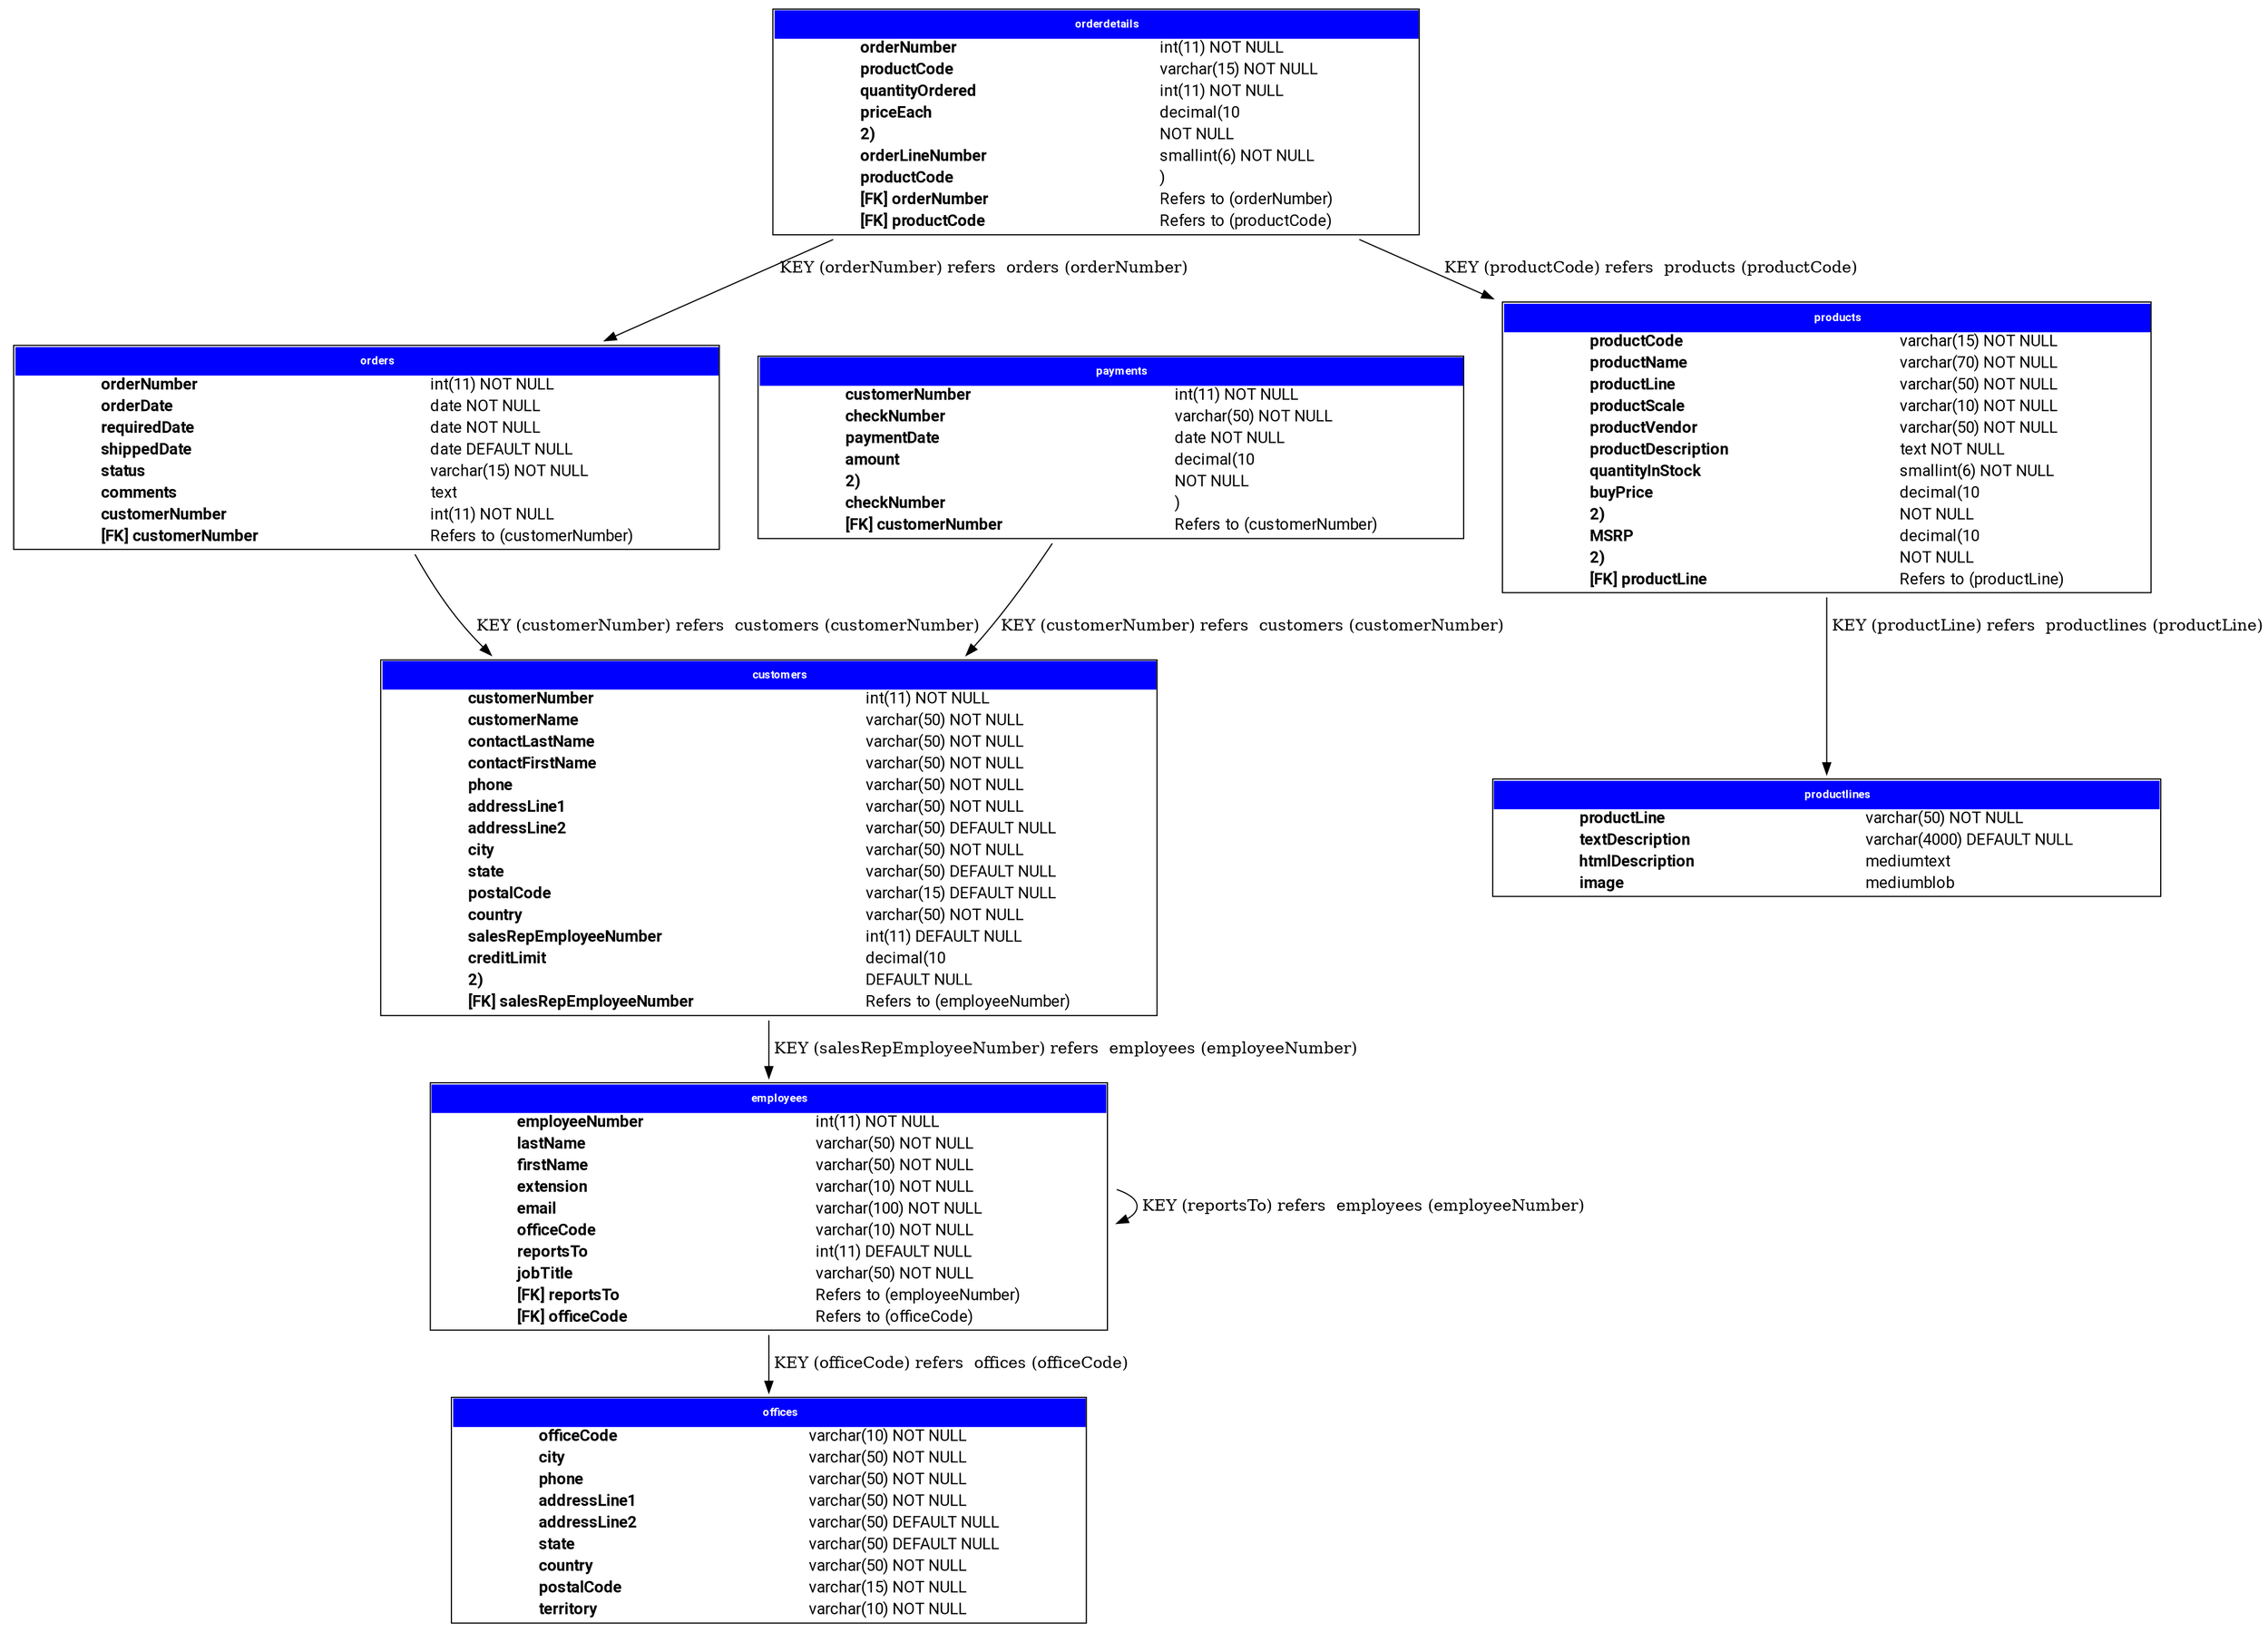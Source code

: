 digraph mysqlsampledatabase {

    node [

        shape = "plaintext"

    ]
customers [label=<
    <TABLE BGCOLOR="white" BORDER="1" CELLBORDER="0" CELLSPACING="0">
    <TR><TD COLSPAN="2" CELLPADDING="5" ALIGN="CENTER" BGCOLOR="blue">
    <FONT FACE="Roboto" COLOR="white" POINT-SIZE="10"><B>
    customers
    </B></FONT></TD></TR>
<TR><TD ALIGN="LEFT" BORDER="0">
                <FONT FACE="Roboto"><B>customerNumber</B></FONT>
                </TD><TD ALIGN="LEFT">
                <FONT FACE="Roboto">int(11) NOT NULL</FONT>
                </TD></TR>
<TR><TD ALIGN="LEFT" BORDER="0">
                <FONT FACE="Roboto"><B>customerName</B></FONT>
                </TD><TD ALIGN="LEFT">
                <FONT FACE="Roboto">varchar(50) NOT NULL</FONT>
                </TD></TR>
<TR><TD ALIGN="LEFT" BORDER="0">
                <FONT FACE="Roboto"><B>contactLastName</B></FONT>
                </TD><TD ALIGN="LEFT">
                <FONT FACE="Roboto">varchar(50) NOT NULL</FONT>
                </TD></TR>
<TR><TD ALIGN="LEFT" BORDER="0">
                <FONT FACE="Roboto"><B>contactFirstName</B></FONT>
                </TD><TD ALIGN="LEFT">
                <FONT FACE="Roboto">varchar(50) NOT NULL</FONT>
                </TD></TR>
<TR><TD ALIGN="LEFT" BORDER="0">
                <FONT FACE="Roboto"><B>phone</B></FONT>
                </TD><TD ALIGN="LEFT">
                <FONT FACE="Roboto">varchar(50) NOT NULL</FONT>
                </TD></TR>
<TR><TD ALIGN="LEFT" BORDER="0">
                <FONT FACE="Roboto"><B>addressLine1</B></FONT>
                </TD><TD ALIGN="LEFT">
                <FONT FACE="Roboto">varchar(50) NOT NULL</FONT>
                </TD></TR>
<TR><TD ALIGN="LEFT" BORDER="0">
                <FONT FACE="Roboto"><B>addressLine2</B></FONT>
                </TD><TD ALIGN="LEFT">
                <FONT FACE="Roboto">varchar(50) DEFAULT NULL</FONT>
                </TD></TR>
<TR><TD ALIGN="LEFT" BORDER="0">
                <FONT FACE="Roboto"><B>city</B></FONT>
                </TD><TD ALIGN="LEFT">
                <FONT FACE="Roboto">varchar(50) NOT NULL</FONT>
                </TD></TR>
<TR><TD ALIGN="LEFT" BORDER="0">
                <FONT FACE="Roboto"><B>state</B></FONT>
                </TD><TD ALIGN="LEFT">
                <FONT FACE="Roboto">varchar(50) DEFAULT NULL</FONT>
                </TD></TR>
<TR><TD ALIGN="LEFT" BORDER="0">
                <FONT FACE="Roboto"><B>postalCode</B></FONT>
                </TD><TD ALIGN="LEFT">
                <FONT FACE="Roboto">varchar(15) DEFAULT NULL</FONT>
                </TD></TR>
<TR><TD ALIGN="LEFT" BORDER="0">
                <FONT FACE="Roboto"><B>country</B></FONT>
                </TD><TD ALIGN="LEFT">
                <FONT FACE="Roboto">varchar(50) NOT NULL</FONT>
                </TD></TR>
<TR><TD ALIGN="LEFT" BORDER="0">
                <FONT FACE="Roboto"><B>salesRepEmployeeNumber</B></FONT>
                </TD><TD ALIGN="LEFT">
                <FONT FACE="Roboto">int(11) DEFAULT NULL</FONT>
                </TD></TR>
<TR><TD ALIGN="LEFT" BORDER="0">
                <FONT FACE="Roboto"><B>creditLimit</B></FONT>
                </TD><TD ALIGN="LEFT">
                <FONT FACE="Roboto">decimal(10</FONT>
                </TD></TR>
<TR><TD ALIGN="LEFT" BORDER="0">
                <FONT FACE="Roboto"><B>2)</B></FONT>
                </TD><TD ALIGN="LEFT">
                <FONT FACE="Roboto">DEFAULT NULL</FONT>
                </TD></TR>


<TR><TD ALIGN="LEFT" BORDER="0">
                <FONT FACE="Roboto"><B>[FK] salesRepEmployeeNumber</B></FONT>
                </TD><TD ALIGN="LEFT">
                <FONT FACE="Roboto">Refers to (employeeNumber)</FONT>
                </TD></TR>
</TABLE> >]
employees [label=<
    <TABLE BGCOLOR="white" BORDER="1" CELLBORDER="0" CELLSPACING="0">
    <TR><TD COLSPAN="2" CELLPADDING="5" ALIGN="CENTER" BGCOLOR="blue">
    <FONT FACE="Roboto" COLOR="white" POINT-SIZE="10"><B>
    employees
    </B></FONT></TD></TR>
<TR><TD ALIGN="LEFT" BORDER="0">
                <FONT FACE="Roboto"><B>employeeNumber</B></FONT>
                </TD><TD ALIGN="LEFT">
                <FONT FACE="Roboto">int(11) NOT NULL</FONT>
                </TD></TR>
<TR><TD ALIGN="LEFT" BORDER="0">
                <FONT FACE="Roboto"><B>lastName</B></FONT>
                </TD><TD ALIGN="LEFT">
                <FONT FACE="Roboto">varchar(50) NOT NULL</FONT>
                </TD></TR>
<TR><TD ALIGN="LEFT" BORDER="0">
                <FONT FACE="Roboto"><B>firstName</B></FONT>
                </TD><TD ALIGN="LEFT">
                <FONT FACE="Roboto">varchar(50) NOT NULL</FONT>
                </TD></TR>
<TR><TD ALIGN="LEFT" BORDER="0">
                <FONT FACE="Roboto"><B>extension</B></FONT>
                </TD><TD ALIGN="LEFT">
                <FONT FACE="Roboto">varchar(10) NOT NULL</FONT>
                </TD></TR>
<TR><TD ALIGN="LEFT" BORDER="0">
                <FONT FACE="Roboto"><B>email</B></FONT>
                </TD><TD ALIGN="LEFT">
                <FONT FACE="Roboto">varchar(100) NOT NULL</FONT>
                </TD></TR>
<TR><TD ALIGN="LEFT" BORDER="0">
                <FONT FACE="Roboto"><B>officeCode</B></FONT>
                </TD><TD ALIGN="LEFT">
                <FONT FACE="Roboto">varchar(10) NOT NULL</FONT>
                </TD></TR>
<TR><TD ALIGN="LEFT" BORDER="0">
                <FONT FACE="Roboto"><B>reportsTo</B></FONT>
                </TD><TD ALIGN="LEFT">
                <FONT FACE="Roboto">int(11) DEFAULT NULL</FONT>
                </TD></TR>
<TR><TD ALIGN="LEFT" BORDER="0">
                <FONT FACE="Roboto"><B>jobTitle</B></FONT>
                </TD><TD ALIGN="LEFT">
                <FONT FACE="Roboto">varchar(50) NOT NULL</FONT>
                </TD></TR>



<TR><TD ALIGN="LEFT" BORDER="0">
                <FONT FACE="Roboto"><B>[FK] reportsTo</B></FONT>
                </TD><TD ALIGN="LEFT">
                <FONT FACE="Roboto">Refers to (employeeNumber)</FONT>
                </TD></TR>
<TR><TD ALIGN="LEFT" BORDER="0">
                <FONT FACE="Roboto"><B>[FK] officeCode</B></FONT>
                </TD><TD ALIGN="LEFT">
                <FONT FACE="Roboto">Refers to (officeCode)</FONT>
                </TD></TR>
</TABLE> >]
offices [label=<
    <TABLE BGCOLOR="white" BORDER="1" CELLBORDER="0" CELLSPACING="0">
    <TR><TD COLSPAN="2" CELLPADDING="5" ALIGN="CENTER" BGCOLOR="blue">
    <FONT FACE="Roboto" COLOR="white" POINT-SIZE="10"><B>
    offices
    </B></FONT></TD></TR>
<TR><TD ALIGN="LEFT" BORDER="0">
                <FONT FACE="Roboto"><B>officeCode</B></FONT>
                </TD><TD ALIGN="LEFT">
                <FONT FACE="Roboto">varchar(10) NOT NULL</FONT>
                </TD></TR>
<TR><TD ALIGN="LEFT" BORDER="0">
                <FONT FACE="Roboto"><B>city</B></FONT>
                </TD><TD ALIGN="LEFT">
                <FONT FACE="Roboto">varchar(50) NOT NULL</FONT>
                </TD></TR>
<TR><TD ALIGN="LEFT" BORDER="0">
                <FONT FACE="Roboto"><B>phone</B></FONT>
                </TD><TD ALIGN="LEFT">
                <FONT FACE="Roboto">varchar(50) NOT NULL</FONT>
                </TD></TR>
<TR><TD ALIGN="LEFT" BORDER="0">
                <FONT FACE="Roboto"><B>addressLine1</B></FONT>
                </TD><TD ALIGN="LEFT">
                <FONT FACE="Roboto">varchar(50) NOT NULL</FONT>
                </TD></TR>
<TR><TD ALIGN="LEFT" BORDER="0">
                <FONT FACE="Roboto"><B>addressLine2</B></FONT>
                </TD><TD ALIGN="LEFT">
                <FONT FACE="Roboto">varchar(50) DEFAULT NULL</FONT>
                </TD></TR>
<TR><TD ALIGN="LEFT" BORDER="0">
                <FONT FACE="Roboto"><B>state</B></FONT>
                </TD><TD ALIGN="LEFT">
                <FONT FACE="Roboto">varchar(50) DEFAULT NULL</FONT>
                </TD></TR>
<TR><TD ALIGN="LEFT" BORDER="0">
                <FONT FACE="Roboto"><B>country</B></FONT>
                </TD><TD ALIGN="LEFT">
                <FONT FACE="Roboto">varchar(50) NOT NULL</FONT>
                </TD></TR>
<TR><TD ALIGN="LEFT" BORDER="0">
                <FONT FACE="Roboto"><B>postalCode</B></FONT>
                </TD><TD ALIGN="LEFT">
                <FONT FACE="Roboto">varchar(15) NOT NULL</FONT>
                </TD></TR>
<TR><TD ALIGN="LEFT" BORDER="0">
                <FONT FACE="Roboto"><B>territory</B></FONT>
                </TD><TD ALIGN="LEFT">
                <FONT FACE="Roboto">varchar(10) NOT NULL</FONT>
                </TD></TR>

</TABLE> >]
orderdetails [label=<
    <TABLE BGCOLOR="white" BORDER="1" CELLBORDER="0" CELLSPACING="0">
    <TR><TD COLSPAN="2" CELLPADDING="5" ALIGN="CENTER" BGCOLOR="blue">
    <FONT FACE="Roboto" COLOR="white" POINT-SIZE="10"><B>
    orderdetails
    </B></FONT></TD></TR>
<TR><TD ALIGN="LEFT" BORDER="0">
                <FONT FACE="Roboto"><B>orderNumber</B></FONT>
                </TD><TD ALIGN="LEFT">
                <FONT FACE="Roboto">int(11) NOT NULL</FONT>
                </TD></TR>
<TR><TD ALIGN="LEFT" BORDER="0">
                <FONT FACE="Roboto"><B>productCode</B></FONT>
                </TD><TD ALIGN="LEFT">
                <FONT FACE="Roboto">varchar(15) NOT NULL</FONT>
                </TD></TR>
<TR><TD ALIGN="LEFT" BORDER="0">
                <FONT FACE="Roboto"><B>quantityOrdered</B></FONT>
                </TD><TD ALIGN="LEFT">
                <FONT FACE="Roboto">int(11) NOT NULL</FONT>
                </TD></TR>
<TR><TD ALIGN="LEFT" BORDER="0">
                <FONT FACE="Roboto"><B>priceEach</B></FONT>
                </TD><TD ALIGN="LEFT">
                <FONT FACE="Roboto">decimal(10</FONT>
                </TD></TR>
<TR><TD ALIGN="LEFT" BORDER="0">
                <FONT FACE="Roboto"><B>2)</B></FONT>
                </TD><TD ALIGN="LEFT">
                <FONT FACE="Roboto">NOT NULL</FONT>
                </TD></TR>
<TR><TD ALIGN="LEFT" BORDER="0">
                <FONT FACE="Roboto"><B>orderLineNumber</B></FONT>
                </TD><TD ALIGN="LEFT">
                <FONT FACE="Roboto">smallint(6) NOT NULL</FONT>
                </TD></TR>

<TR><TD ALIGN="LEFT" BORDER="0">
                <FONT FACE="Roboto"><B>productCode</B></FONT>
                </TD><TD ALIGN="LEFT">
                <FONT FACE="Roboto">)</FONT>
                </TD></TR>

<TR><TD ALIGN="LEFT" BORDER="0">
                <FONT FACE="Roboto"><B>[FK] orderNumber</B></FONT>
                </TD><TD ALIGN="LEFT">
                <FONT FACE="Roboto">Refers to (orderNumber)</FONT>
                </TD></TR>
<TR><TD ALIGN="LEFT" BORDER="0">
                <FONT FACE="Roboto"><B>[FK] productCode</B></FONT>
                </TD><TD ALIGN="LEFT">
                <FONT FACE="Roboto">Refers to (productCode)</FONT>
                </TD></TR>
</TABLE> >]
orders [label=<
    <TABLE BGCOLOR="white" BORDER="1" CELLBORDER="0" CELLSPACING="0">
    <TR><TD COLSPAN="2" CELLPADDING="5" ALIGN="CENTER" BGCOLOR="blue">
    <FONT FACE="Roboto" COLOR="white" POINT-SIZE="10"><B>
    orders
    </B></FONT></TD></TR>
<TR><TD ALIGN="LEFT" BORDER="0">
                <FONT FACE="Roboto"><B>orderNumber</B></FONT>
                </TD><TD ALIGN="LEFT">
                <FONT FACE="Roboto">int(11) NOT NULL</FONT>
                </TD></TR>
<TR><TD ALIGN="LEFT" BORDER="0">
                <FONT FACE="Roboto"><B>orderDate</B></FONT>
                </TD><TD ALIGN="LEFT">
                <FONT FACE="Roboto">date NOT NULL</FONT>
                </TD></TR>
<TR><TD ALIGN="LEFT" BORDER="0">
                <FONT FACE="Roboto"><B>requiredDate</B></FONT>
                </TD><TD ALIGN="LEFT">
                <FONT FACE="Roboto">date NOT NULL</FONT>
                </TD></TR>
<TR><TD ALIGN="LEFT" BORDER="0">
                <FONT FACE="Roboto"><B>shippedDate</B></FONT>
                </TD><TD ALIGN="LEFT">
                <FONT FACE="Roboto">date DEFAULT NULL</FONT>
                </TD></TR>
<TR><TD ALIGN="LEFT" BORDER="0">
                <FONT FACE="Roboto"><B>status</B></FONT>
                </TD><TD ALIGN="LEFT">
                <FONT FACE="Roboto">varchar(15) NOT NULL</FONT>
                </TD></TR>
<TR><TD ALIGN="LEFT" BORDER="0">
                <FONT FACE="Roboto"><B>comments</B></FONT>
                </TD><TD ALIGN="LEFT">
                <FONT FACE="Roboto">text</FONT>
                </TD></TR>
<TR><TD ALIGN="LEFT" BORDER="0">
                <FONT FACE="Roboto"><B>customerNumber</B></FONT>
                </TD><TD ALIGN="LEFT">
                <FONT FACE="Roboto">int(11) NOT NULL</FONT>
                </TD></TR>


<TR><TD ALIGN="LEFT" BORDER="0">
                <FONT FACE="Roboto"><B>[FK] customerNumber</B></FONT>
                </TD><TD ALIGN="LEFT">
                <FONT FACE="Roboto">Refers to (customerNumber)</FONT>
                </TD></TR>
</TABLE> >]
payments [label=<
    <TABLE BGCOLOR="white" BORDER="1" CELLBORDER="0" CELLSPACING="0">
    <TR><TD COLSPAN="2" CELLPADDING="5" ALIGN="CENTER" BGCOLOR="blue">
    <FONT FACE="Roboto" COLOR="white" POINT-SIZE="10"><B>
    payments
    </B></FONT></TD></TR>
<TR><TD ALIGN="LEFT" BORDER="0">
                <FONT FACE="Roboto"><B>customerNumber</B></FONT>
                </TD><TD ALIGN="LEFT">
                <FONT FACE="Roboto">int(11) NOT NULL</FONT>
                </TD></TR>
<TR><TD ALIGN="LEFT" BORDER="0">
                <FONT FACE="Roboto"><B>checkNumber</B></FONT>
                </TD><TD ALIGN="LEFT">
                <FONT FACE="Roboto">varchar(50) NOT NULL</FONT>
                </TD></TR>
<TR><TD ALIGN="LEFT" BORDER="0">
                <FONT FACE="Roboto"><B>paymentDate</B></FONT>
                </TD><TD ALIGN="LEFT">
                <FONT FACE="Roboto">date NOT NULL</FONT>
                </TD></TR>
<TR><TD ALIGN="LEFT" BORDER="0">
                <FONT FACE="Roboto"><B>amount</B></FONT>
                </TD><TD ALIGN="LEFT">
                <FONT FACE="Roboto">decimal(10</FONT>
                </TD></TR>
<TR><TD ALIGN="LEFT" BORDER="0">
                <FONT FACE="Roboto"><B>2)</B></FONT>
                </TD><TD ALIGN="LEFT">
                <FONT FACE="Roboto">NOT NULL</FONT>
                </TD></TR>

<TR><TD ALIGN="LEFT" BORDER="0">
                <FONT FACE="Roboto"><B>checkNumber</B></FONT>
                </TD><TD ALIGN="LEFT">
                <FONT FACE="Roboto">)</FONT>
                </TD></TR>
<TR><TD ALIGN="LEFT" BORDER="0">
                <FONT FACE="Roboto"><B>[FK] customerNumber</B></FONT>
                </TD><TD ALIGN="LEFT">
                <FONT FACE="Roboto">Refers to (customerNumber)</FONT>
                </TD></TR>
</TABLE> >]
productlines [label=<
    <TABLE BGCOLOR="white" BORDER="1" CELLBORDER="0" CELLSPACING="0">
    <TR><TD COLSPAN="2" CELLPADDING="5" ALIGN="CENTER" BGCOLOR="blue">
    <FONT FACE="Roboto" COLOR="white" POINT-SIZE="10"><B>
    productlines
    </B></FONT></TD></TR>
<TR><TD ALIGN="LEFT" BORDER="0">
                <FONT FACE="Roboto"><B>productLine</B></FONT>
                </TD><TD ALIGN="LEFT">
                <FONT FACE="Roboto">varchar(50) NOT NULL</FONT>
                </TD></TR>
<TR><TD ALIGN="LEFT" BORDER="0">
                <FONT FACE="Roboto"><B>textDescription</B></FONT>
                </TD><TD ALIGN="LEFT">
                <FONT FACE="Roboto">varchar(4000) DEFAULT NULL</FONT>
                </TD></TR>
<TR><TD ALIGN="LEFT" BORDER="0">
                <FONT FACE="Roboto"><B>htmlDescription</B></FONT>
                </TD><TD ALIGN="LEFT">
                <FONT FACE="Roboto">mediumtext</FONT>
                </TD></TR>
<TR><TD ALIGN="LEFT" BORDER="0">
                <FONT FACE="Roboto"><B>image</B></FONT>
                </TD><TD ALIGN="LEFT">
                <FONT FACE="Roboto">mediumblob</FONT>
                </TD></TR>

</TABLE> >]
products [label=<
    <TABLE BGCOLOR="white" BORDER="1" CELLBORDER="0" CELLSPACING="0">
    <TR><TD COLSPAN="2" CELLPADDING="5" ALIGN="CENTER" BGCOLOR="blue">
    <FONT FACE="Roboto" COLOR="white" POINT-SIZE="10"><B>
    products
    </B></FONT></TD></TR>
<TR><TD ALIGN="LEFT" BORDER="0">
                <FONT FACE="Roboto"><B>productCode</B></FONT>
                </TD><TD ALIGN="LEFT">
                <FONT FACE="Roboto">varchar(15) NOT NULL</FONT>
                </TD></TR>
<TR><TD ALIGN="LEFT" BORDER="0">
                <FONT FACE="Roboto"><B>productName</B></FONT>
                </TD><TD ALIGN="LEFT">
                <FONT FACE="Roboto">varchar(70) NOT NULL</FONT>
                </TD></TR>
<TR><TD ALIGN="LEFT" BORDER="0">
                <FONT FACE="Roboto"><B>productLine</B></FONT>
                </TD><TD ALIGN="LEFT">
                <FONT FACE="Roboto">varchar(50) NOT NULL</FONT>
                </TD></TR>
<TR><TD ALIGN="LEFT" BORDER="0">
                <FONT FACE="Roboto"><B>productScale</B></FONT>
                </TD><TD ALIGN="LEFT">
                <FONT FACE="Roboto">varchar(10) NOT NULL</FONT>
                </TD></TR>
<TR><TD ALIGN="LEFT" BORDER="0">
                <FONT FACE="Roboto"><B>productVendor</B></FONT>
                </TD><TD ALIGN="LEFT">
                <FONT FACE="Roboto">varchar(50) NOT NULL</FONT>
                </TD></TR>
<TR><TD ALIGN="LEFT" BORDER="0">
                <FONT FACE="Roboto"><B>productDescription</B></FONT>
                </TD><TD ALIGN="LEFT">
                <FONT FACE="Roboto">text NOT NULL</FONT>
                </TD></TR>
<TR><TD ALIGN="LEFT" BORDER="0">
                <FONT FACE="Roboto"><B>quantityInStock</B></FONT>
                </TD><TD ALIGN="LEFT">
                <FONT FACE="Roboto">smallint(6) NOT NULL</FONT>
                </TD></TR>
<TR><TD ALIGN="LEFT" BORDER="0">
                <FONT FACE="Roboto"><B>buyPrice</B></FONT>
                </TD><TD ALIGN="LEFT">
                <FONT FACE="Roboto">decimal(10</FONT>
                </TD></TR>
<TR><TD ALIGN="LEFT" BORDER="0">
                <FONT FACE="Roboto"><B>2)</B></FONT>
                </TD><TD ALIGN="LEFT">
                <FONT FACE="Roboto">NOT NULL</FONT>
                </TD></TR>
<TR><TD ALIGN="LEFT" BORDER="0">
                <FONT FACE="Roboto"><B>MSRP</B></FONT>
                </TD><TD ALIGN="LEFT">
                <FONT FACE="Roboto">decimal(10</FONT>
                </TD></TR>
<TR><TD ALIGN="LEFT" BORDER="0">
                <FONT FACE="Roboto"><B>2)</B></FONT>
                </TD><TD ALIGN="LEFT">
                <FONT FACE="Roboto">NOT NULL</FONT>
                </TD></TR>


<TR><TD ALIGN="LEFT" BORDER="0">
                <FONT FACE="Roboto"><B>[FK] productLine</B></FONT>
                </TD><TD ALIGN="LEFT">
                <FONT FACE="Roboto">Refers to (productLine)</FONT>
                </TD></TR>
</TABLE> >]















customers ->  employees  [label=" KEY (salesRepEmployeeNumber) refers  employees (employeeNumber)"]











employees ->  employees  [label=" KEY (reportsTo) refers  employees (employeeNumber)"]
employees ->  offices  [label=" KEY (officeCode) refers  offices (officeCode)"]



















orderdetails ->  orders  [label=" KEY (orderNumber) refers  orders (orderNumber)"]
orderdetails ->  products  [label=" KEY (productCode) refers  products (productCode)"]









orders ->  customers  [label=" KEY (customerNumber) refers  customers (customerNumber)"]







payments ->  customers  [label=" KEY (customerNumber) refers  customers (customerNumber)"]


















products ->  productlines  [label=" KEY (productLine) refers  productlines (productLine)"]
}